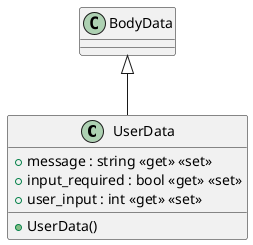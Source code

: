 @startuml
class UserData {
    + UserData()
    + message : string <<get>> <<set>>
    + input_required : bool <<get>> <<set>>
    + user_input : int <<get>> <<set>>
}
BodyData <|-- UserData
@enduml
